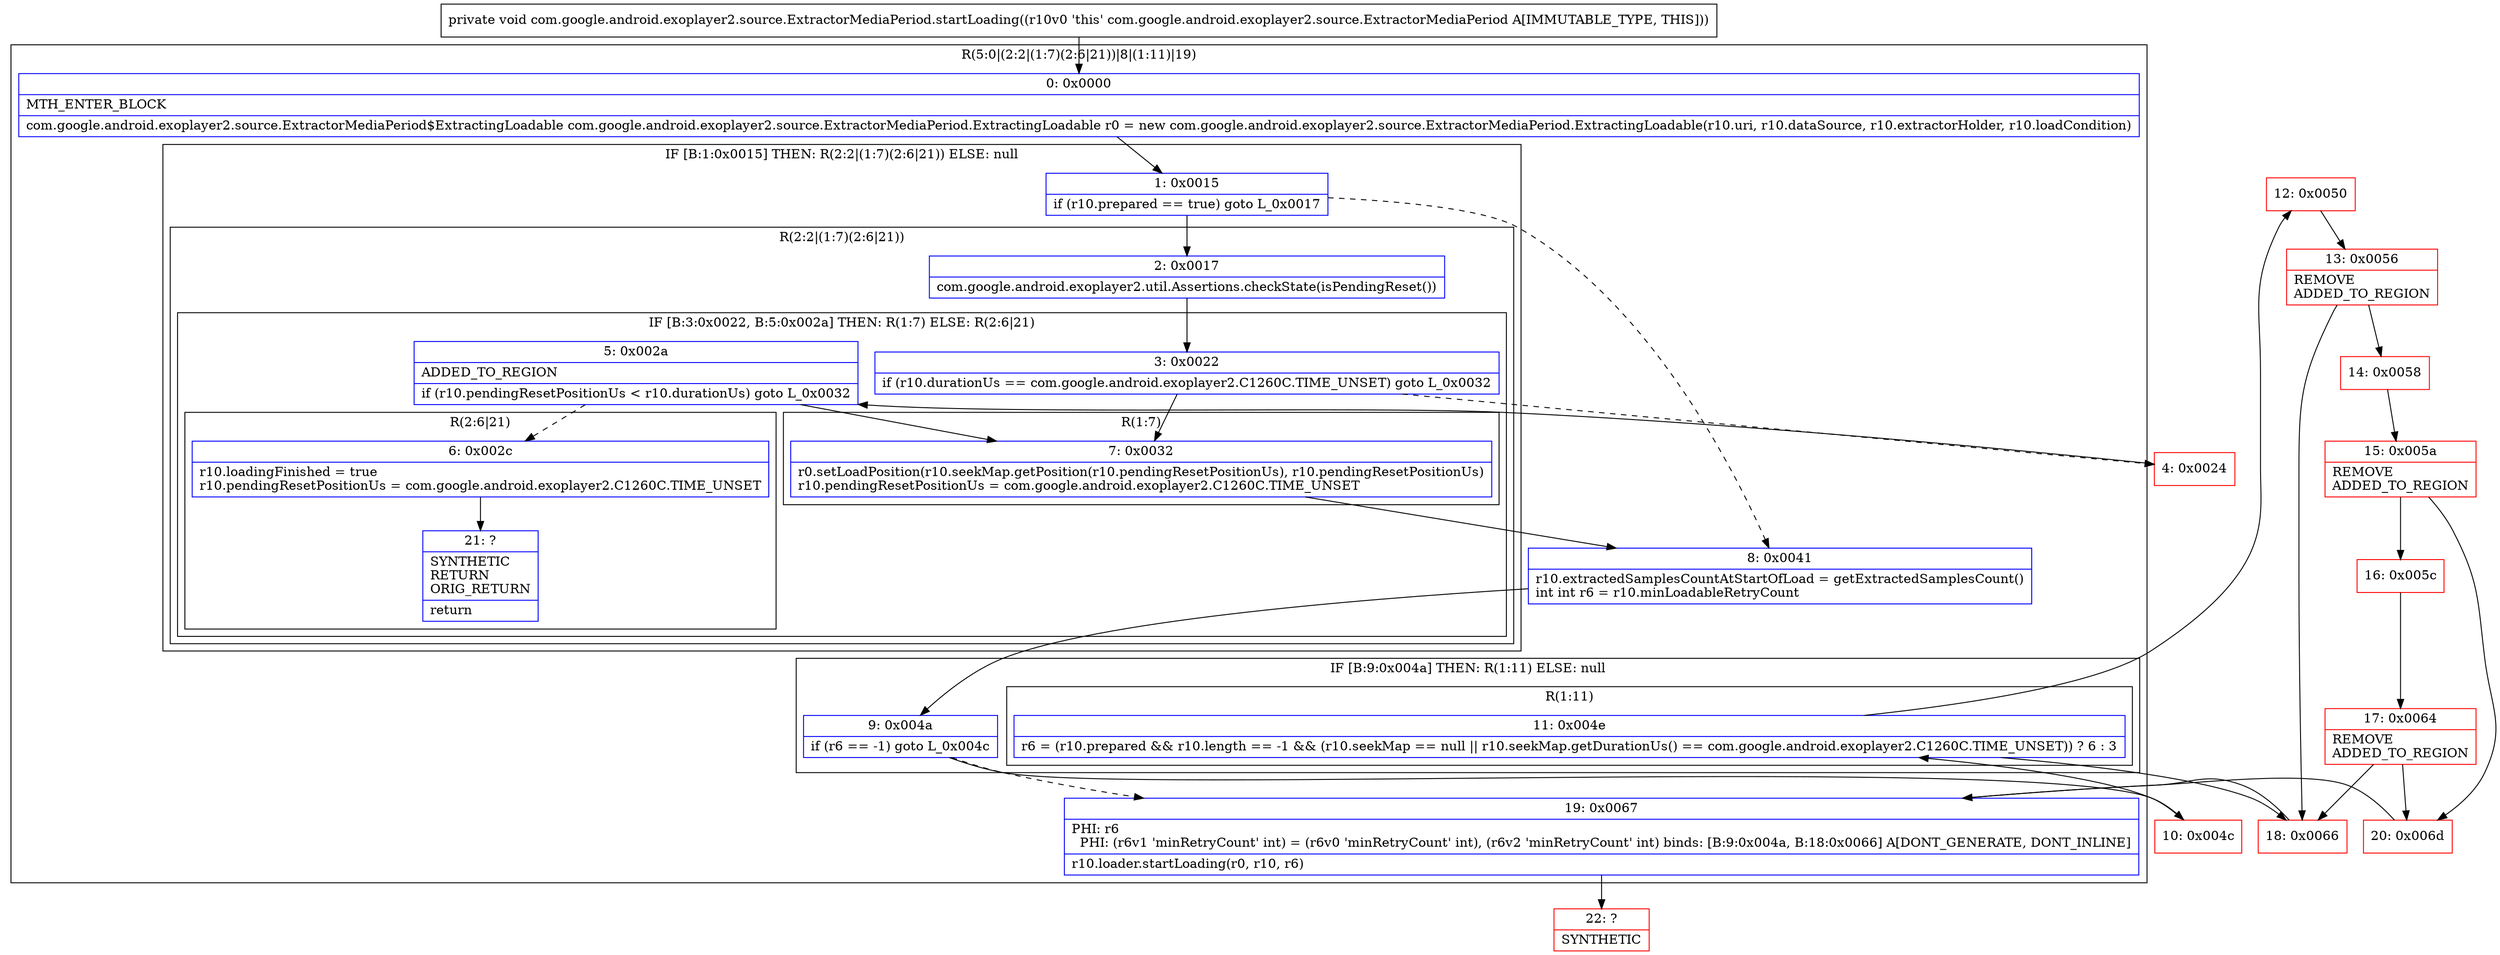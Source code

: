 digraph "CFG forcom.google.android.exoplayer2.source.ExtractorMediaPeriod.startLoading()V" {
subgraph cluster_Region_667803512 {
label = "R(5:0|(2:2|(1:7)(2:6|21))|8|(1:11)|19)";
node [shape=record,color=blue];
Node_0 [shape=record,label="{0\:\ 0x0000|MTH_ENTER_BLOCK\l|com.google.android.exoplayer2.source.ExtractorMediaPeriod$ExtractingLoadable com.google.android.exoplayer2.source.ExtractorMediaPeriod.ExtractingLoadable r0 = new com.google.android.exoplayer2.source.ExtractorMediaPeriod.ExtractingLoadable(r10.uri, r10.dataSource, r10.extractorHolder, r10.loadCondition)\l}"];
subgraph cluster_IfRegion_1727095849 {
label = "IF [B:1:0x0015] THEN: R(2:2|(1:7)(2:6|21)) ELSE: null";
node [shape=record,color=blue];
Node_1 [shape=record,label="{1\:\ 0x0015|if (r10.prepared == true) goto L_0x0017\l}"];
subgraph cluster_Region_182673986 {
label = "R(2:2|(1:7)(2:6|21))";
node [shape=record,color=blue];
Node_2 [shape=record,label="{2\:\ 0x0017|com.google.android.exoplayer2.util.Assertions.checkState(isPendingReset())\l}"];
subgraph cluster_IfRegion_164105310 {
label = "IF [B:3:0x0022, B:5:0x002a] THEN: R(1:7) ELSE: R(2:6|21)";
node [shape=record,color=blue];
Node_3 [shape=record,label="{3\:\ 0x0022|if (r10.durationUs == com.google.android.exoplayer2.C1260C.TIME_UNSET) goto L_0x0032\l}"];
Node_5 [shape=record,label="{5\:\ 0x002a|ADDED_TO_REGION\l|if (r10.pendingResetPositionUs \< r10.durationUs) goto L_0x0032\l}"];
subgraph cluster_Region_201375883 {
label = "R(1:7)";
node [shape=record,color=blue];
Node_7 [shape=record,label="{7\:\ 0x0032|r0.setLoadPosition(r10.seekMap.getPosition(r10.pendingResetPositionUs), r10.pendingResetPositionUs)\lr10.pendingResetPositionUs = com.google.android.exoplayer2.C1260C.TIME_UNSET\l}"];
}
subgraph cluster_Region_1860127408 {
label = "R(2:6|21)";
node [shape=record,color=blue];
Node_6 [shape=record,label="{6\:\ 0x002c|r10.loadingFinished = true\lr10.pendingResetPositionUs = com.google.android.exoplayer2.C1260C.TIME_UNSET\l}"];
Node_21 [shape=record,label="{21\:\ ?|SYNTHETIC\lRETURN\lORIG_RETURN\l|return\l}"];
}
}
}
}
Node_8 [shape=record,label="{8\:\ 0x0041|r10.extractedSamplesCountAtStartOfLoad = getExtractedSamplesCount()\lint int r6 = r10.minLoadableRetryCount\l}"];
subgraph cluster_IfRegion_1275944871 {
label = "IF [B:9:0x004a] THEN: R(1:11) ELSE: null";
node [shape=record,color=blue];
Node_9 [shape=record,label="{9\:\ 0x004a|if (r6 == \-1) goto L_0x004c\l}"];
subgraph cluster_Region_1652479184 {
label = "R(1:11)";
node [shape=record,color=blue];
Node_11 [shape=record,label="{11\:\ 0x004e|r6 = (r10.prepared && r10.length == \-1 && (r10.seekMap == null \|\| r10.seekMap.getDurationUs() == com.google.android.exoplayer2.C1260C.TIME_UNSET)) ? 6 : 3\l}"];
}
}
Node_19 [shape=record,label="{19\:\ 0x0067|PHI: r6 \l  PHI: (r6v1 'minRetryCount' int) = (r6v0 'minRetryCount' int), (r6v2 'minRetryCount' int) binds: [B:9:0x004a, B:18:0x0066] A[DONT_GENERATE, DONT_INLINE]\l|r10.loader.startLoading(r0, r10, r6)\l}"];
}
Node_4 [shape=record,color=red,label="{4\:\ 0x0024}"];
Node_10 [shape=record,color=red,label="{10\:\ 0x004c}"];
Node_12 [shape=record,color=red,label="{12\:\ 0x0050}"];
Node_13 [shape=record,color=red,label="{13\:\ 0x0056|REMOVE\lADDED_TO_REGION\l}"];
Node_14 [shape=record,color=red,label="{14\:\ 0x0058}"];
Node_15 [shape=record,color=red,label="{15\:\ 0x005a|REMOVE\lADDED_TO_REGION\l}"];
Node_16 [shape=record,color=red,label="{16\:\ 0x005c}"];
Node_17 [shape=record,color=red,label="{17\:\ 0x0064|REMOVE\lADDED_TO_REGION\l}"];
Node_18 [shape=record,color=red,label="{18\:\ 0x0066}"];
Node_20 [shape=record,color=red,label="{20\:\ 0x006d}"];
Node_22 [shape=record,color=red,label="{22\:\ ?|SYNTHETIC\l}"];
MethodNode[shape=record,label="{private void com.google.android.exoplayer2.source.ExtractorMediaPeriod.startLoading((r10v0 'this' com.google.android.exoplayer2.source.ExtractorMediaPeriod A[IMMUTABLE_TYPE, THIS])) }"];
MethodNode -> Node_0;
Node_0 -> Node_1;
Node_1 -> Node_2;
Node_1 -> Node_8[style=dashed];
Node_2 -> Node_3;
Node_3 -> Node_4[style=dashed];
Node_3 -> Node_7;
Node_5 -> Node_6[style=dashed];
Node_5 -> Node_7;
Node_7 -> Node_8;
Node_6 -> Node_21;
Node_8 -> Node_9;
Node_9 -> Node_10;
Node_9 -> Node_19[style=dashed];
Node_11 -> Node_12;
Node_11 -> Node_18;
Node_19 -> Node_22;
Node_4 -> Node_5;
Node_10 -> Node_11;
Node_12 -> Node_13;
Node_13 -> Node_14;
Node_13 -> Node_18;
Node_14 -> Node_15;
Node_15 -> Node_16;
Node_15 -> Node_20;
Node_16 -> Node_17;
Node_17 -> Node_18;
Node_17 -> Node_20;
Node_18 -> Node_19;
Node_20 -> Node_19;
}

